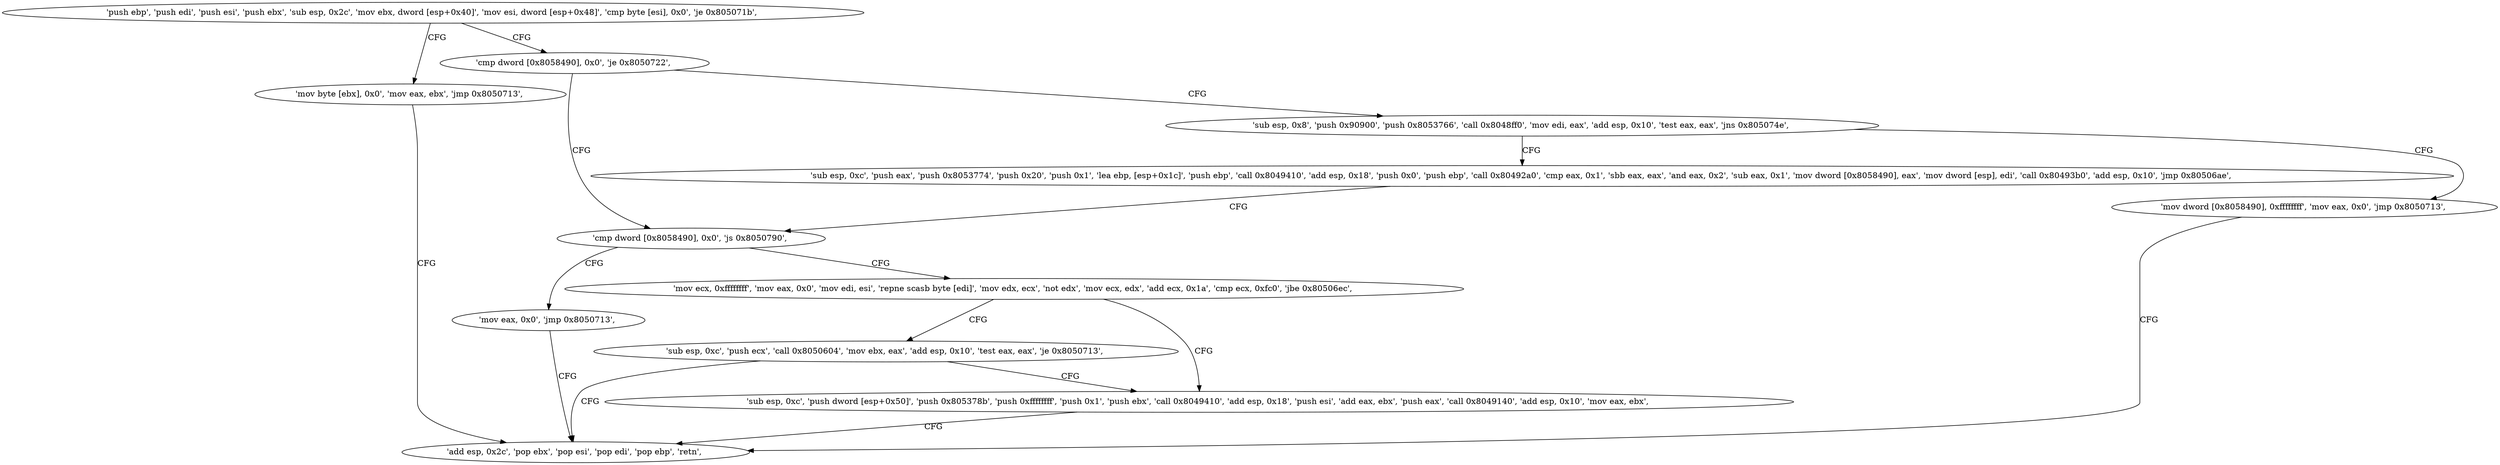 digraph "func" {
"134547089" [label = "'push ebp', 'push edi', 'push esi', 'push ebx', 'sub esp, 0x2c', 'mov ebx, dword [esp+0x40]', 'mov esi, dword [esp+0x48]', 'cmp byte [esi], 0x0', 'je 0x805071b', " ]
"134547227" [label = "'mov byte [ebx], 0x0', 'mov eax, ebx', 'jmp 0x8050713', " ]
"134547109" [label = "'cmp dword [0x8058490], 0x0', 'je 0x8050722', " ]
"134547219" [label = "'add esp, 0x2c', 'pop ebx', 'pop esi', 'pop edi', 'pop ebp', 'retn', " ]
"134547234" [label = "'sub esp, 0x8', 'push 0x90900', 'push 0x8053766', 'call 0x8048ff0', 'mov edi, eax', 'add esp, 0x10', 'test eax, eax', 'jns 0x805074e', " ]
"134547118" [label = "'cmp dword [0x8058490], 0x0', 'js 0x8050790', " ]
"134547278" [label = "'sub esp, 0xc', 'push eax', 'push 0x8053774', 'push 0x20', 'push 0x1', 'lea ebp, [esp+0x1c]', 'push ebp', 'call 0x8049410', 'add esp, 0x18', 'push 0x0', 'push ebp', 'call 0x80492a0', 'cmp eax, 0x1', 'sbb eax, eax', 'and eax, 0x2', 'sub eax, 0x1', 'mov dword [0x8058490], eax', 'mov dword [esp], edi', 'call 0x80493b0', 'add esp, 0x10', 'jmp 0x80506ae', " ]
"134547261" [label = "'mov dword [0x8058490], 0xffffffff', 'mov eax, 0x0', 'jmp 0x8050713', " ]
"134547344" [label = "'mov eax, 0x0', 'jmp 0x8050713', " ]
"134547131" [label = "'mov ecx, 0xffffffff', 'mov eax, 0x0', 'mov edi, esi', 'repne scasb byte [edi]', 'mov edx, ecx', 'not edx', 'mov ecx, edx', 'add ecx, 0x1a', 'cmp ecx, 0xfc0', 'jbe 0x80506ec', " ]
"134547180" [label = "'sub esp, 0xc', 'push dword [esp+0x50]', 'push 0x805378b', 'push 0xffffffff', 'push 0x1', 'push ebx', 'call 0x8049410', 'add esp, 0x18', 'push esi', 'add eax, ebx', 'push eax', 'call 0x8049140', 'add esp, 0x10', 'mov eax, ebx', " ]
"134547162" [label = "'sub esp, 0xc', 'push ecx', 'call 0x8050604', 'mov ebx, eax', 'add esp, 0x10', 'test eax, eax', 'je 0x8050713', " ]
"134547089" -> "134547227" [ label = "CFG" ]
"134547089" -> "134547109" [ label = "CFG" ]
"134547227" -> "134547219" [ label = "CFG" ]
"134547109" -> "134547234" [ label = "CFG" ]
"134547109" -> "134547118" [ label = "CFG" ]
"134547234" -> "134547278" [ label = "CFG" ]
"134547234" -> "134547261" [ label = "CFG" ]
"134547118" -> "134547344" [ label = "CFG" ]
"134547118" -> "134547131" [ label = "CFG" ]
"134547278" -> "134547118" [ label = "CFG" ]
"134547261" -> "134547219" [ label = "CFG" ]
"134547344" -> "134547219" [ label = "CFG" ]
"134547131" -> "134547180" [ label = "CFG" ]
"134547131" -> "134547162" [ label = "CFG" ]
"134547180" -> "134547219" [ label = "CFG" ]
"134547162" -> "134547219" [ label = "CFG" ]
"134547162" -> "134547180" [ label = "CFG" ]
}
